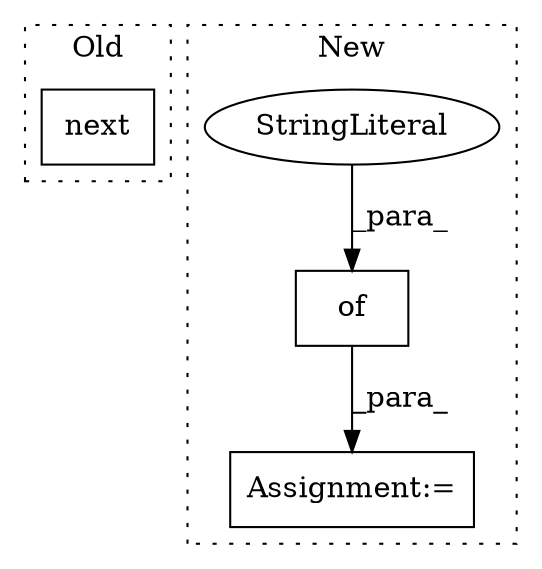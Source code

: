digraph G {
subgraph cluster0 {
1 [label="next" a="32" s="1741,1752" l="5,1" shape="box"];
label = "Old";
style="dotted";
}
subgraph cluster1 {
2 [label="of" a="32" s="894,950" l="3,1" shape="box"];
3 [label="StringLiteral" a="45" s="925" l="11" shape="ellipse"];
4 [label="Assignment:=" a="7" s="1781" l="1" shape="box"];
label = "New";
style="dotted";
}
2 -> 4 [label="_para_"];
3 -> 2 [label="_para_"];
}